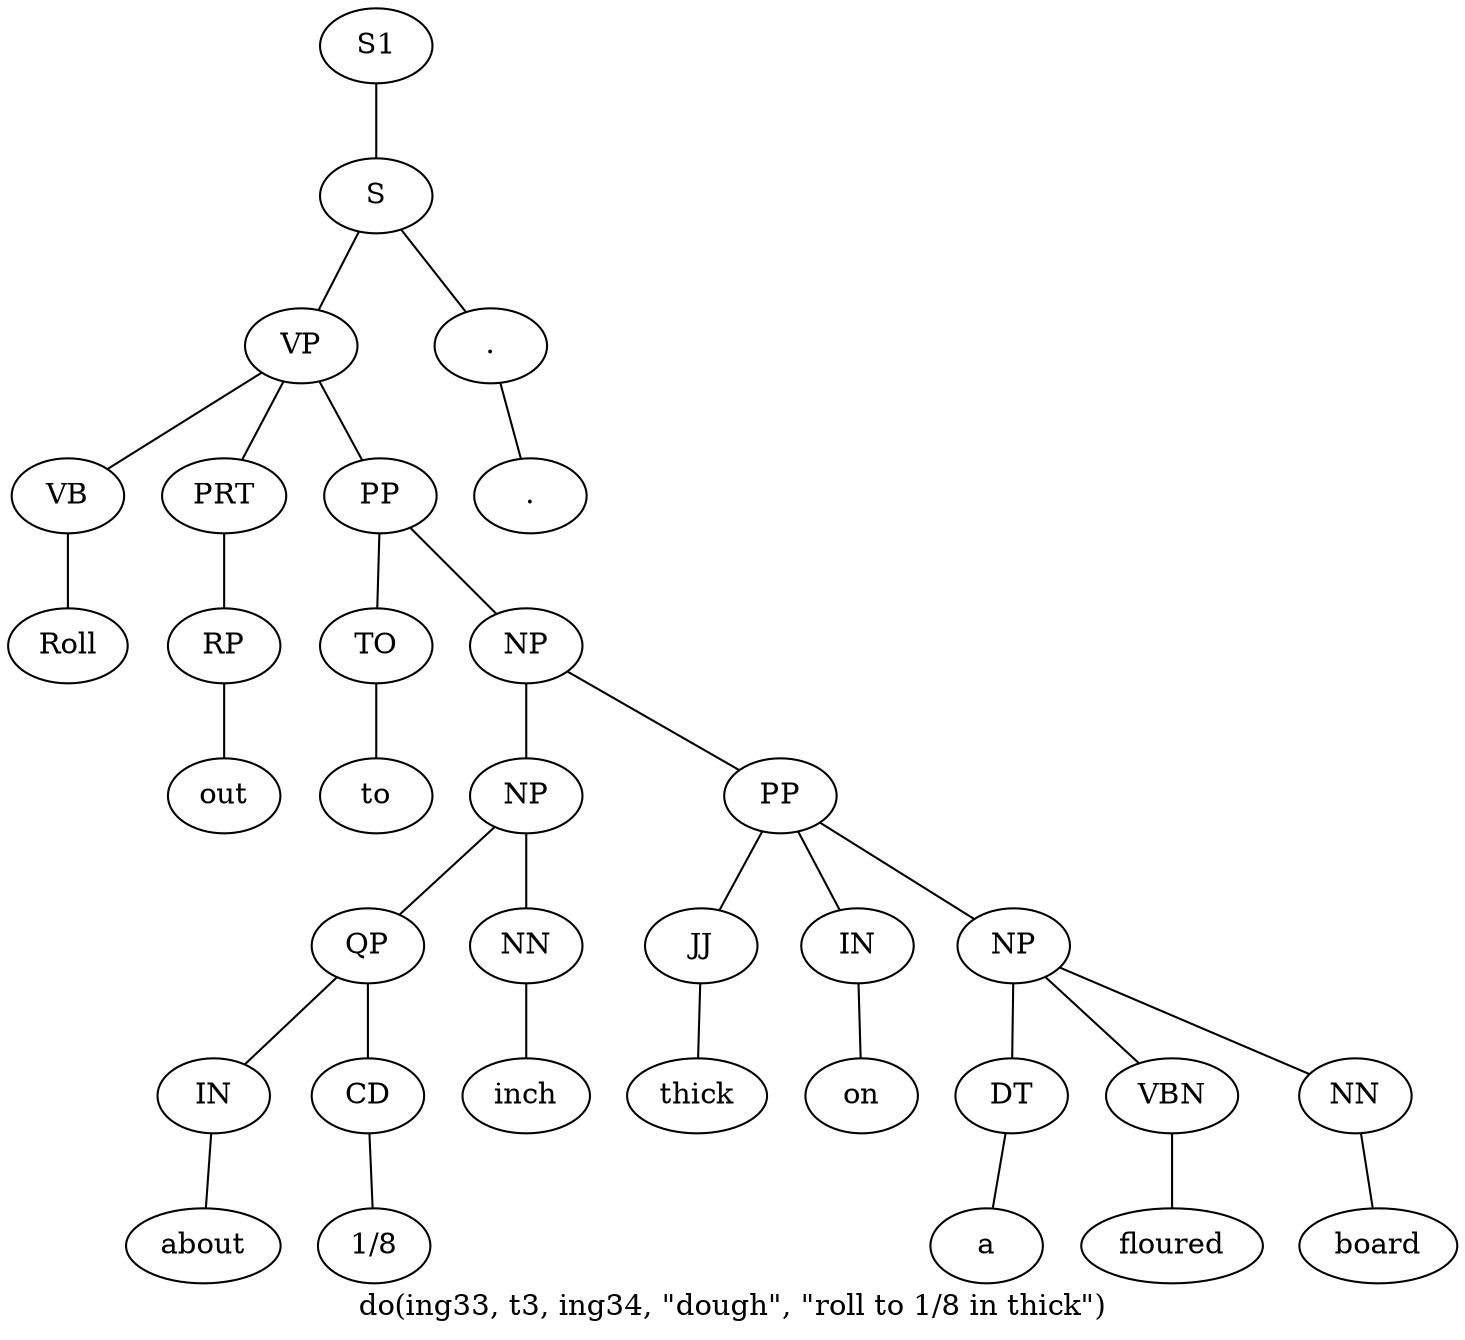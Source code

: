 graph SyntaxGraph {
	label = "do(ing33, t3, ing34, \"dough\", \"roll to 1/8 in thick\")";
	Node0 [label="S1"];
	Node1 [label="S"];
	Node2 [label="VP"];
	Node3 [label="VB"];
	Node4 [label="Roll"];
	Node5 [label="PRT"];
	Node6 [label="RP"];
	Node7 [label="out"];
	Node8 [label="PP"];
	Node9 [label="TO"];
	Node10 [label="to"];
	Node11 [label="NP"];
	Node12 [label="NP"];
	Node13 [label="QP"];
	Node14 [label="IN"];
	Node15 [label="about"];
	Node16 [label="CD"];
	Node17 [label="1/8"];
	Node18 [label="NN"];
	Node19 [label="inch"];
	Node20 [label="PP"];
	Node21 [label="JJ"];
	Node22 [label="thick"];
	Node23 [label="IN"];
	Node24 [label="on"];
	Node25 [label="NP"];
	Node26 [label="DT"];
	Node27 [label="a"];
	Node28 [label="VBN"];
	Node29 [label="floured"];
	Node30 [label="NN"];
	Node31 [label="board"];
	Node32 [label="."];
	Node33 [label="."];

	Node0 -- Node1;
	Node1 -- Node2;
	Node1 -- Node32;
	Node2 -- Node3;
	Node2 -- Node5;
	Node2 -- Node8;
	Node3 -- Node4;
	Node5 -- Node6;
	Node6 -- Node7;
	Node8 -- Node9;
	Node8 -- Node11;
	Node9 -- Node10;
	Node11 -- Node12;
	Node11 -- Node20;
	Node12 -- Node13;
	Node12 -- Node18;
	Node13 -- Node14;
	Node13 -- Node16;
	Node14 -- Node15;
	Node16 -- Node17;
	Node18 -- Node19;
	Node20 -- Node21;
	Node20 -- Node23;
	Node20 -- Node25;
	Node21 -- Node22;
	Node23 -- Node24;
	Node25 -- Node26;
	Node25 -- Node28;
	Node25 -- Node30;
	Node26 -- Node27;
	Node28 -- Node29;
	Node30 -- Node31;
	Node32 -- Node33;
}